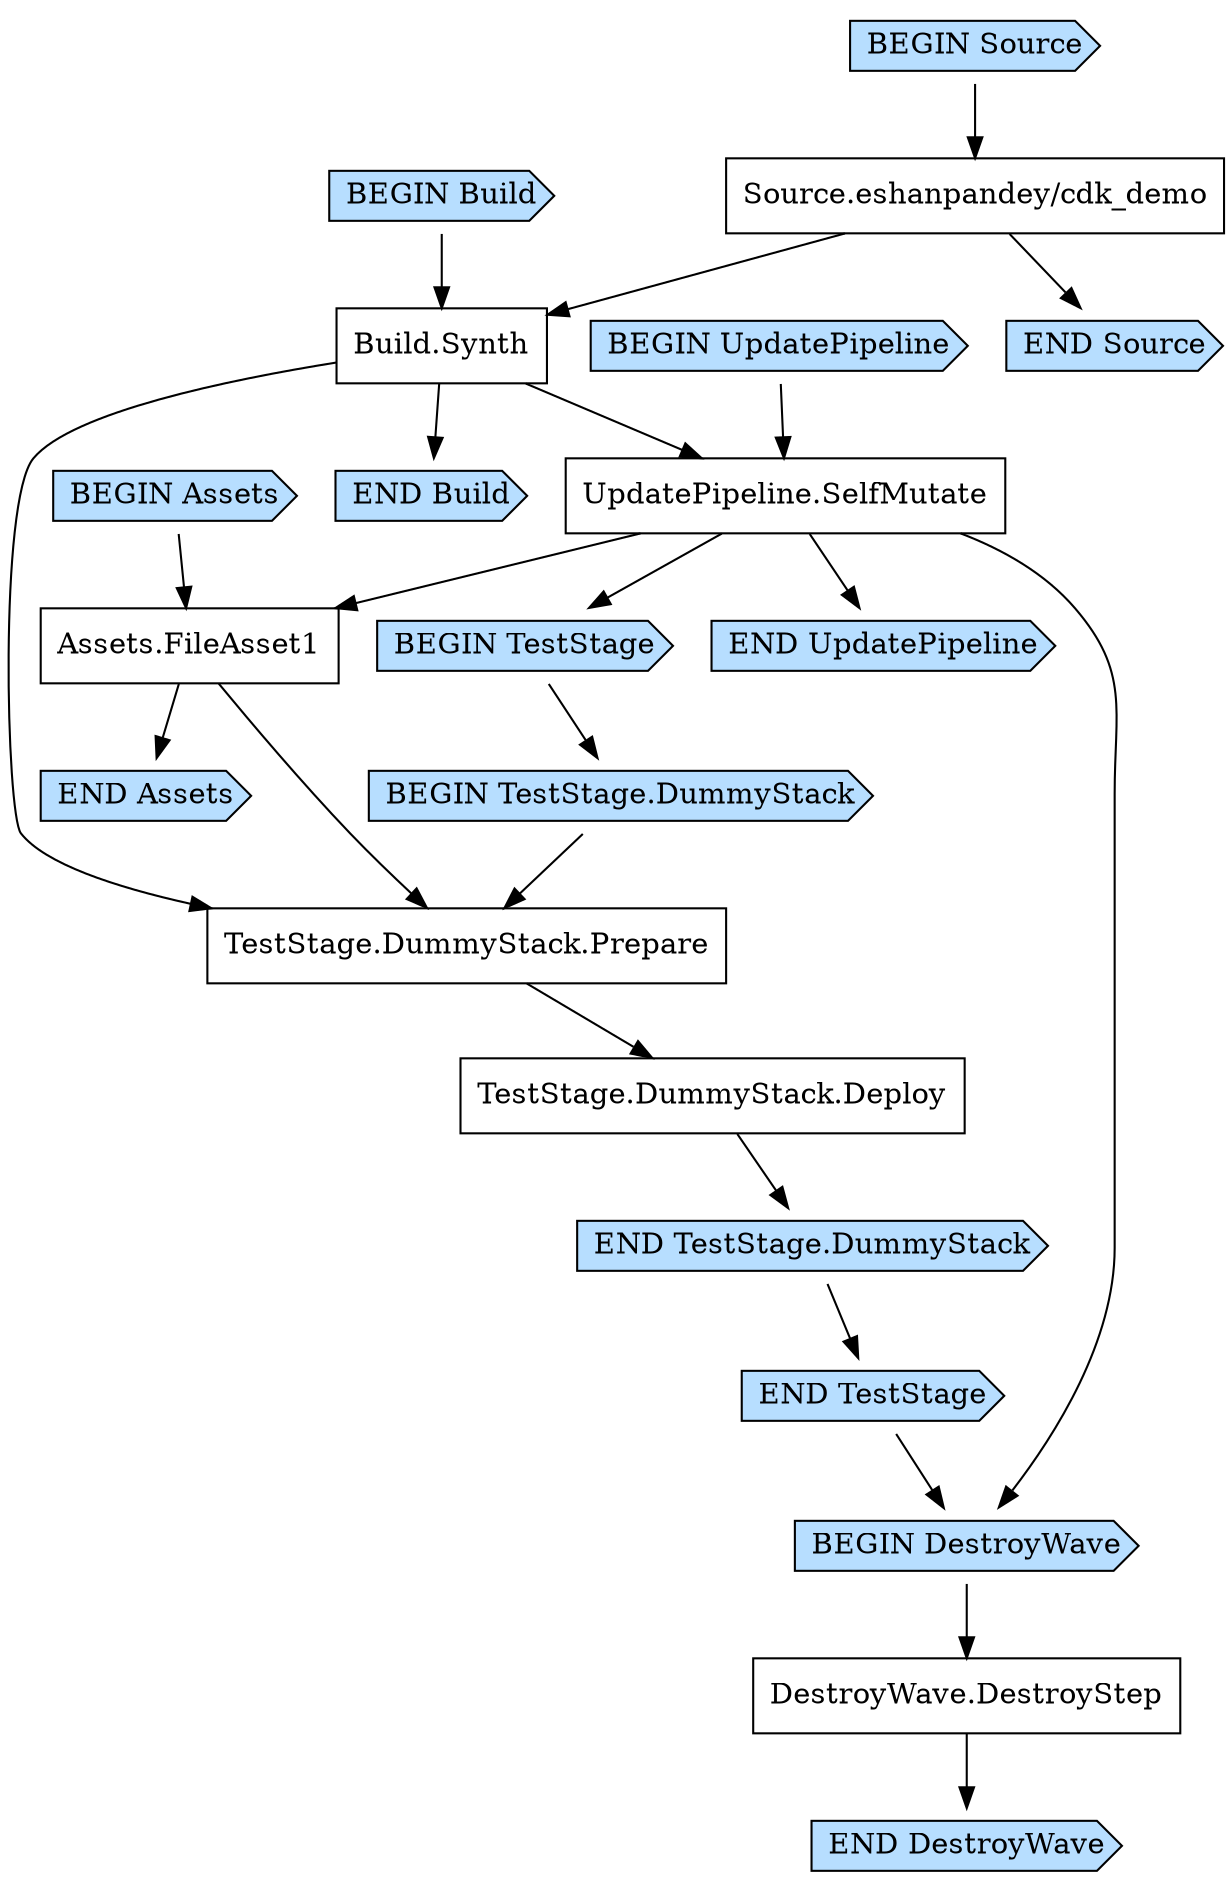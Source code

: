 digraph G {
  # Arrows represent an "unlocks" relationship (opposite of dependency). So chosen
  # because the layout looks more natural that way.
  # To represent subgraph dependencies, subgraphs are represented by BEGIN/END nodes.
  # To render: `dot -Tsvg PipelineStackPipeline9DB740AF.dot > graph.svg`, open in a browser.
  node [shape="box"];
"BEGIN Build" [shape="cds", style="filled", fillcolor="#b7deff"];
"END Build" [shape="cds", style="filled", fillcolor="#b7deff"];
"Build.Synth";
"Source.eshanpandey/cdk_demo" -> "Build.Synth";
"BEGIN Build" -> "Build.Synth";
"Build.Synth" -> "END Build";
"BEGIN UpdatePipeline" [shape="cds", style="filled", fillcolor="#b7deff"];
"END UpdatePipeline" [shape="cds", style="filled", fillcolor="#b7deff"];
"UpdatePipeline.SelfMutate";
"Build.Synth" -> "UpdatePipeline.SelfMutate";
"BEGIN UpdatePipeline" -> "UpdatePipeline.SelfMutate";
"UpdatePipeline.SelfMutate" -> "END UpdatePipeline";
"BEGIN Assets" [shape="cds", style="filled", fillcolor="#b7deff"];
"END Assets" [shape="cds", style="filled", fillcolor="#b7deff"];
"Assets.FileAsset1";
"UpdatePipeline.SelfMutate" -> "Assets.FileAsset1";
"BEGIN Assets" -> "Assets.FileAsset1";
"Assets.FileAsset1" -> "END Assets";
"BEGIN TestStage" [shape="cds", style="filled", fillcolor="#b7deff"];
"END TestStage" [shape="cds", style="filled", fillcolor="#b7deff"];
"UpdatePipeline.SelfMutate" -> "BEGIN TestStage";
"BEGIN TestStage.DummyStack" [shape="cds", style="filled", fillcolor="#b7deff"];
"END TestStage.DummyStack" [shape="cds", style="filled", fillcolor="#b7deff"];
"TestStage.DummyStack.Deploy";
"TestStage.DummyStack.Prepare" -> "TestStage.DummyStack.Deploy";
"TestStage.DummyStack.Prepare";
"Build.Synth" -> "TestStage.DummyStack.Prepare";
"Assets.FileAsset1" -> "TestStage.DummyStack.Prepare";
"BEGIN TestStage.DummyStack" -> "TestStage.DummyStack.Prepare";
"TestStage.DummyStack.Deploy" -> "END TestStage.DummyStack";
"BEGIN TestStage" -> "BEGIN TestStage.DummyStack";
"END TestStage.DummyStack" -> "END TestStage";
"BEGIN DestroyWave" [shape="cds", style="filled", fillcolor="#b7deff"];
"END DestroyWave" [shape="cds", style="filled", fillcolor="#b7deff"];
"UpdatePipeline.SelfMutate" -> "BEGIN DestroyWave";
"END TestStage" -> "BEGIN DestroyWave";
"DestroyWave.DestroyStep";
"BEGIN DestroyWave" -> "DestroyWave.DestroyStep";
"DestroyWave.DestroyStep" -> "END DestroyWave";
"BEGIN Source" [shape="cds", style="filled", fillcolor="#b7deff"];
"END Source" [shape="cds", style="filled", fillcolor="#b7deff"];
"Source.eshanpandey/cdk_demo";
"BEGIN Source" -> "Source.eshanpandey/cdk_demo";
"Source.eshanpandey/cdk_demo" -> "END Source";
}